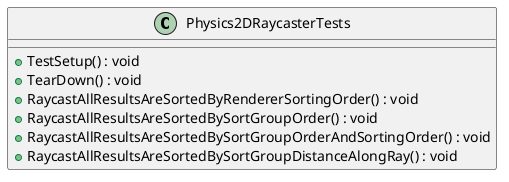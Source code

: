 @startuml
class Physics2DRaycasterTests {
    + TestSetup() : void
    + TearDown() : void
    + RaycastAllResultsAreSortedByRendererSortingOrder() : void
    + RaycastAllResultsAreSortedBySortGroupOrder() : void
    + RaycastAllResultsAreSortedBySortGroupOrderAndSortingOrder() : void
    + RaycastAllResultsAreSortedBySortGroupDistanceAlongRay() : void
}
@enduml
